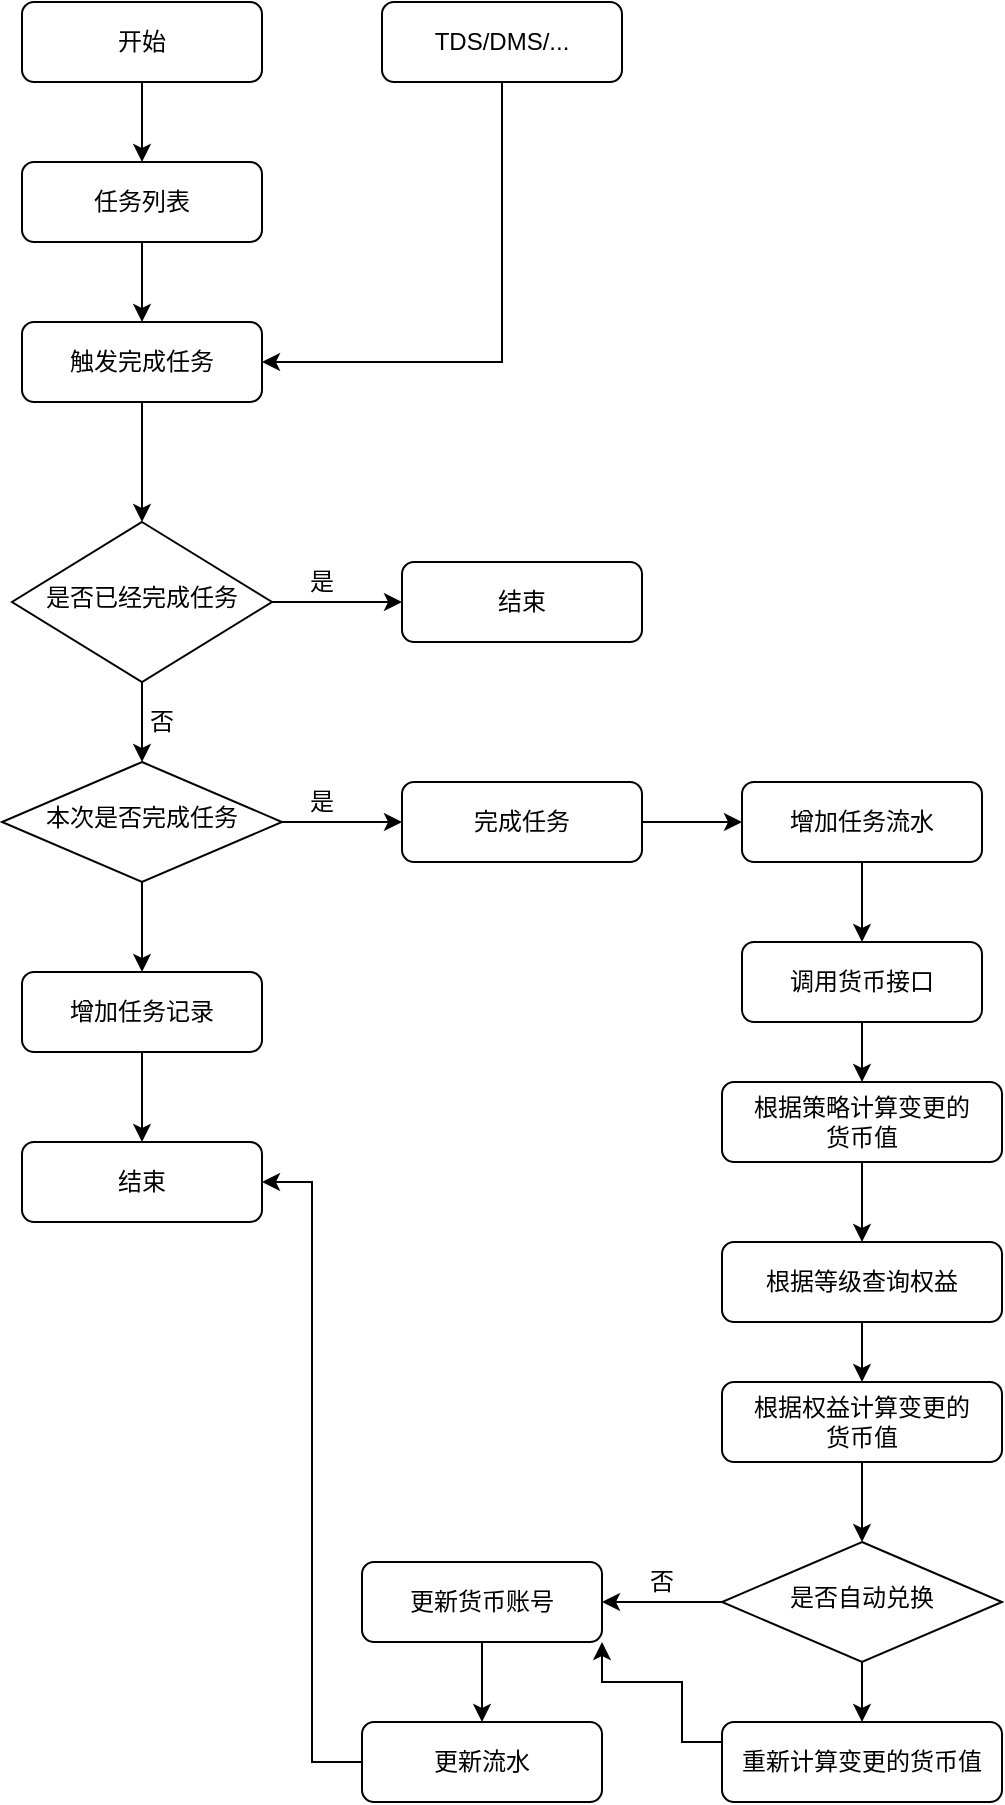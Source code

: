 <mxfile version="17.4.6" type="github">
  <diagram id="C5RBs43oDa-KdzZeNtuy" name="Page-1">
    <mxGraphModel dx="1673" dy="896" grid="1" gridSize="10" guides="1" tooltips="1" connect="1" arrows="1" fold="1" page="1" pageScale="1" pageWidth="827" pageHeight="1169" math="0" shadow="0">
      <root>
        <mxCell id="WIyWlLk6GJQsqaUBKTNV-0" />
        <mxCell id="WIyWlLk6GJQsqaUBKTNV-1" parent="WIyWlLk6GJQsqaUBKTNV-0" />
        <mxCell id="LnmDI0T7J5EPWz0-DdbC-1" style="edgeStyle=orthogonalEdgeStyle;rounded=0;orthogonalLoop=1;jettySize=auto;html=1;exitX=0.5;exitY=1;exitDx=0;exitDy=0;entryX=0.5;entryY=0;entryDx=0;entryDy=0;" edge="1" parent="WIyWlLk6GJQsqaUBKTNV-1" source="WIyWlLk6GJQsqaUBKTNV-3" target="LnmDI0T7J5EPWz0-DdbC-0">
          <mxGeometry relative="1" as="geometry" />
        </mxCell>
        <mxCell id="WIyWlLk6GJQsqaUBKTNV-3" value="开始" style="rounded=1;whiteSpace=wrap;html=1;fontSize=12;glass=0;strokeWidth=1;shadow=0;" parent="WIyWlLk6GJQsqaUBKTNV-1" vertex="1">
          <mxGeometry x="160" y="80" width="120" height="40" as="geometry" />
        </mxCell>
        <mxCell id="LnmDI0T7J5EPWz0-DdbC-6" style="edgeStyle=orthogonalEdgeStyle;rounded=0;orthogonalLoop=1;jettySize=auto;html=1;exitX=0.5;exitY=1;exitDx=0;exitDy=0;entryX=0.5;entryY=0;entryDx=0;entryDy=0;" edge="1" parent="WIyWlLk6GJQsqaUBKTNV-1" source="LnmDI0T7J5EPWz0-DdbC-0" target="LnmDI0T7J5EPWz0-DdbC-7">
          <mxGeometry relative="1" as="geometry">
            <mxPoint x="220" y="220" as="targetPoint" />
          </mxGeometry>
        </mxCell>
        <mxCell id="LnmDI0T7J5EPWz0-DdbC-0" value="任务列表" style="rounded=1;whiteSpace=wrap;html=1;fontSize=12;glass=0;strokeWidth=1;shadow=0;" vertex="1" parent="WIyWlLk6GJQsqaUBKTNV-1">
          <mxGeometry x="160" y="160" width="120" height="40" as="geometry" />
        </mxCell>
        <mxCell id="LnmDI0T7J5EPWz0-DdbC-5" style="edgeStyle=orthogonalEdgeStyle;rounded=0;orthogonalLoop=1;jettySize=auto;html=1;exitX=0.5;exitY=1;exitDx=0;exitDy=0;entryX=1;entryY=0.5;entryDx=0;entryDy=0;" edge="1" parent="WIyWlLk6GJQsqaUBKTNV-1" source="LnmDI0T7J5EPWz0-DdbC-3" target="LnmDI0T7J5EPWz0-DdbC-7">
          <mxGeometry relative="1" as="geometry">
            <mxPoint x="400" y="170" as="targetPoint" />
          </mxGeometry>
        </mxCell>
        <mxCell id="LnmDI0T7J5EPWz0-DdbC-3" value="TDS/DMS/..." style="rounded=1;whiteSpace=wrap;html=1;fontSize=12;glass=0;strokeWidth=1;shadow=0;" vertex="1" parent="WIyWlLk6GJQsqaUBKTNV-1">
          <mxGeometry x="340" y="80" width="120" height="40" as="geometry" />
        </mxCell>
        <mxCell id="LnmDI0T7J5EPWz0-DdbC-9" style="edgeStyle=orthogonalEdgeStyle;rounded=0;orthogonalLoop=1;jettySize=auto;html=1;exitX=0.5;exitY=1;exitDx=0;exitDy=0;entryX=0.5;entryY=0;entryDx=0;entryDy=0;" edge="1" parent="WIyWlLk6GJQsqaUBKTNV-1" source="LnmDI0T7J5EPWz0-DdbC-7">
          <mxGeometry relative="1" as="geometry">
            <mxPoint x="220" y="340" as="targetPoint" />
          </mxGeometry>
        </mxCell>
        <mxCell id="LnmDI0T7J5EPWz0-DdbC-7" value="触发完成任务" style="rounded=1;whiteSpace=wrap;html=1;fontSize=12;glass=0;strokeWidth=1;shadow=0;" vertex="1" parent="WIyWlLk6GJQsqaUBKTNV-1">
          <mxGeometry x="160" y="240" width="120" height="40" as="geometry" />
        </mxCell>
        <mxCell id="LnmDI0T7J5EPWz0-DdbC-13" style="edgeStyle=orthogonalEdgeStyle;rounded=0;orthogonalLoop=1;jettySize=auto;html=1;exitX=1;exitY=0.5;exitDx=0;exitDy=0;entryX=0;entryY=0.5;entryDx=0;entryDy=0;" edge="1" parent="WIyWlLk6GJQsqaUBKTNV-1" source="LnmDI0T7J5EPWz0-DdbC-12" target="LnmDI0T7J5EPWz0-DdbC-14">
          <mxGeometry relative="1" as="geometry">
            <mxPoint x="330" y="380" as="targetPoint" />
          </mxGeometry>
        </mxCell>
        <mxCell id="LnmDI0T7J5EPWz0-DdbC-20" value="" style="edgeStyle=orthogonalEdgeStyle;rounded=0;orthogonalLoop=1;jettySize=auto;html=1;entryX=0.5;entryY=0;entryDx=0;entryDy=0;" edge="1" parent="WIyWlLk6GJQsqaUBKTNV-1" source="LnmDI0T7J5EPWz0-DdbC-12" target="LnmDI0T7J5EPWz0-DdbC-23">
          <mxGeometry relative="1" as="geometry">
            <mxPoint x="220" y="460" as="targetPoint" />
          </mxGeometry>
        </mxCell>
        <mxCell id="LnmDI0T7J5EPWz0-DdbC-12" value="是否已经完成任务" style="rhombus;whiteSpace=wrap;html=1;shadow=0;fontFamily=Helvetica;fontSize=12;align=center;strokeWidth=1;spacing=6;spacingTop=-4;" vertex="1" parent="WIyWlLk6GJQsqaUBKTNV-1">
          <mxGeometry x="155" y="340" width="130" height="80" as="geometry" />
        </mxCell>
        <mxCell id="LnmDI0T7J5EPWz0-DdbC-14" value="结束" style="rounded=1;whiteSpace=wrap;html=1;fontSize=12;glass=0;strokeWidth=1;shadow=0;" vertex="1" parent="WIyWlLk6GJQsqaUBKTNV-1">
          <mxGeometry x="350" y="360" width="120" height="40" as="geometry" />
        </mxCell>
        <mxCell id="LnmDI0T7J5EPWz0-DdbC-15" value="是" style="text;html=1;strokeColor=none;fillColor=none;align=center;verticalAlign=middle;whiteSpace=wrap;rounded=0;" vertex="1" parent="WIyWlLk6GJQsqaUBKTNV-1">
          <mxGeometry x="290" y="360" width="40" height="20" as="geometry" />
        </mxCell>
        <mxCell id="LnmDI0T7J5EPWz0-DdbC-21" value="否" style="text;html=1;strokeColor=none;fillColor=none;align=center;verticalAlign=middle;whiteSpace=wrap;rounded=0;" vertex="1" parent="WIyWlLk6GJQsqaUBKTNV-1">
          <mxGeometry x="220" y="430" width="20" height="20" as="geometry" />
        </mxCell>
        <mxCell id="LnmDI0T7J5EPWz0-DdbC-26" value="" style="edgeStyle=orthogonalEdgeStyle;rounded=0;orthogonalLoop=1;jettySize=auto;html=1;" edge="1" parent="WIyWlLk6GJQsqaUBKTNV-1" source="LnmDI0T7J5EPWz0-DdbC-23" target="LnmDI0T7J5EPWz0-DdbC-25">
          <mxGeometry relative="1" as="geometry" />
        </mxCell>
        <mxCell id="LnmDI0T7J5EPWz0-DdbC-41" style="edgeStyle=orthogonalEdgeStyle;rounded=0;orthogonalLoop=1;jettySize=auto;html=1;exitX=0.5;exitY=1;exitDx=0;exitDy=0;entryX=0.5;entryY=0;entryDx=0;entryDy=0;" edge="1" parent="WIyWlLk6GJQsqaUBKTNV-1" source="LnmDI0T7J5EPWz0-DdbC-23" target="LnmDI0T7J5EPWz0-DdbC-38">
          <mxGeometry relative="1" as="geometry" />
        </mxCell>
        <mxCell id="LnmDI0T7J5EPWz0-DdbC-23" value="本次是否完成任务" style="rhombus;whiteSpace=wrap;html=1;shadow=0;fontFamily=Helvetica;fontSize=12;align=center;strokeWidth=1;spacing=6;spacingTop=-4;" vertex="1" parent="WIyWlLk6GJQsqaUBKTNV-1">
          <mxGeometry x="150" y="460" width="140" height="60" as="geometry" />
        </mxCell>
        <mxCell id="LnmDI0T7J5EPWz0-DdbC-31" value="" style="edgeStyle=orthogonalEdgeStyle;rounded=0;orthogonalLoop=1;jettySize=auto;html=1;" edge="1" parent="WIyWlLk6GJQsqaUBKTNV-1" source="LnmDI0T7J5EPWz0-DdbC-25" target="LnmDI0T7J5EPWz0-DdbC-30">
          <mxGeometry relative="1" as="geometry" />
        </mxCell>
        <mxCell id="LnmDI0T7J5EPWz0-DdbC-25" value="完成任务" style="rounded=1;whiteSpace=wrap;html=1;fontSize=12;glass=0;strokeWidth=1;shadow=0;" vertex="1" parent="WIyWlLk6GJQsqaUBKTNV-1">
          <mxGeometry x="350" y="470" width="120" height="40" as="geometry" />
        </mxCell>
        <mxCell id="LnmDI0T7J5EPWz0-DdbC-28" value="是" style="text;html=1;strokeColor=none;fillColor=none;align=center;verticalAlign=middle;whiteSpace=wrap;rounded=0;" vertex="1" parent="WIyWlLk6GJQsqaUBKTNV-1">
          <mxGeometry x="290" y="470" width="40" height="20" as="geometry" />
        </mxCell>
        <mxCell id="LnmDI0T7J5EPWz0-DdbC-60" style="edgeStyle=orthogonalEdgeStyle;rounded=0;orthogonalLoop=1;jettySize=auto;html=1;exitX=0.5;exitY=1;exitDx=0;exitDy=0;" edge="1" parent="WIyWlLk6GJQsqaUBKTNV-1" source="LnmDI0T7J5EPWz0-DdbC-30" target="LnmDI0T7J5EPWz0-DdbC-46">
          <mxGeometry relative="1" as="geometry" />
        </mxCell>
        <mxCell id="LnmDI0T7J5EPWz0-DdbC-30" value="增加任务流水" style="rounded=1;whiteSpace=wrap;html=1;fontSize=12;glass=0;strokeWidth=1;shadow=0;" vertex="1" parent="WIyWlLk6GJQsqaUBKTNV-1">
          <mxGeometry x="520" y="470" width="120" height="40" as="geometry" />
        </mxCell>
        <mxCell id="LnmDI0T7J5EPWz0-DdbC-42" style="edgeStyle=orthogonalEdgeStyle;rounded=0;orthogonalLoop=1;jettySize=auto;html=1;exitX=0.5;exitY=1;exitDx=0;exitDy=0;entryX=0.5;entryY=0;entryDx=0;entryDy=0;" edge="1" parent="WIyWlLk6GJQsqaUBKTNV-1" source="LnmDI0T7J5EPWz0-DdbC-38" target="LnmDI0T7J5EPWz0-DdbC-39">
          <mxGeometry relative="1" as="geometry" />
        </mxCell>
        <mxCell id="LnmDI0T7J5EPWz0-DdbC-38" value="增加任务记录" style="rounded=1;whiteSpace=wrap;html=1;fontSize=12;glass=0;strokeWidth=1;shadow=0;" vertex="1" parent="WIyWlLk6GJQsqaUBKTNV-1">
          <mxGeometry x="160" y="565" width="120" height="40" as="geometry" />
        </mxCell>
        <mxCell id="LnmDI0T7J5EPWz0-DdbC-39" value="结束" style="rounded=1;whiteSpace=wrap;html=1;fontSize=12;glass=0;strokeWidth=1;shadow=0;" vertex="1" parent="WIyWlLk6GJQsqaUBKTNV-1">
          <mxGeometry x="160" y="650" width="120" height="40" as="geometry" />
        </mxCell>
        <mxCell id="LnmDI0T7J5EPWz0-DdbC-73" style="edgeStyle=orthogonalEdgeStyle;rounded=0;orthogonalLoop=1;jettySize=auto;html=1;exitX=0.5;exitY=1;exitDx=0;exitDy=0;entryX=0.5;entryY=0;entryDx=0;entryDy=0;" edge="1" parent="WIyWlLk6GJQsqaUBKTNV-1" source="LnmDI0T7J5EPWz0-DdbC-44" target="LnmDI0T7J5EPWz0-DdbC-52">
          <mxGeometry relative="1" as="geometry" />
        </mxCell>
        <mxCell id="LnmDI0T7J5EPWz0-DdbC-44" value="根据策略计算变更的&lt;br&gt;货币值" style="rounded=1;whiteSpace=wrap;html=1;fontSize=12;glass=0;strokeWidth=1;shadow=0;" vertex="1" parent="WIyWlLk6GJQsqaUBKTNV-1">
          <mxGeometry x="510" y="620" width="140" height="40" as="geometry" />
        </mxCell>
        <mxCell id="LnmDI0T7J5EPWz0-DdbC-68" value="" style="edgeStyle=orthogonalEdgeStyle;rounded=0;orthogonalLoop=1;jettySize=auto;html=1;" edge="1" parent="WIyWlLk6GJQsqaUBKTNV-1" source="LnmDI0T7J5EPWz0-DdbC-46" target="LnmDI0T7J5EPWz0-DdbC-44">
          <mxGeometry relative="1" as="geometry" />
        </mxCell>
        <mxCell id="LnmDI0T7J5EPWz0-DdbC-46" value="调用货币接口" style="rounded=1;whiteSpace=wrap;html=1;fontSize=12;glass=0;strokeWidth=1;shadow=0;" vertex="1" parent="WIyWlLk6GJQsqaUBKTNV-1">
          <mxGeometry x="520" y="550" width="120" height="40" as="geometry" />
        </mxCell>
        <mxCell id="LnmDI0T7J5EPWz0-DdbC-66" value="" style="edgeStyle=orthogonalEdgeStyle;rounded=0;orthogonalLoop=1;jettySize=auto;html=1;" edge="1" parent="WIyWlLk6GJQsqaUBKTNV-1" source="LnmDI0T7J5EPWz0-DdbC-52" target="LnmDI0T7J5EPWz0-DdbC-64">
          <mxGeometry relative="1" as="geometry" />
        </mxCell>
        <mxCell id="LnmDI0T7J5EPWz0-DdbC-52" value="根据等级查询权益" style="rounded=1;whiteSpace=wrap;html=1;fontSize=12;glass=0;strokeWidth=1;shadow=0;" vertex="1" parent="WIyWlLk6GJQsqaUBKTNV-1">
          <mxGeometry x="510" y="700" width="140" height="40" as="geometry" />
        </mxCell>
        <mxCell id="LnmDI0T7J5EPWz0-DdbC-74" style="edgeStyle=orthogonalEdgeStyle;rounded=0;orthogonalLoop=1;jettySize=auto;html=1;exitX=0.5;exitY=1;exitDx=0;exitDy=0;" edge="1" parent="WIyWlLk6GJQsqaUBKTNV-1" source="LnmDI0T7J5EPWz0-DdbC-64">
          <mxGeometry relative="1" as="geometry">
            <mxPoint x="580" y="850" as="targetPoint" />
          </mxGeometry>
        </mxCell>
        <mxCell id="LnmDI0T7J5EPWz0-DdbC-64" value="根据权益计算变更的&lt;br&gt;货币值" style="rounded=1;whiteSpace=wrap;html=1;fontSize=12;glass=0;strokeWidth=1;shadow=0;" vertex="1" parent="WIyWlLk6GJQsqaUBKTNV-1">
          <mxGeometry x="510" y="770" width="140" height="40" as="geometry" />
        </mxCell>
        <mxCell id="LnmDI0T7J5EPWz0-DdbC-79" style="edgeStyle=orthogonalEdgeStyle;rounded=0;orthogonalLoop=1;jettySize=auto;html=1;exitX=0;exitY=0.5;exitDx=0;exitDy=0;entryX=1;entryY=0.5;entryDx=0;entryDy=0;" edge="1" parent="WIyWlLk6GJQsqaUBKTNV-1" source="LnmDI0T7J5EPWz0-DdbC-75" target="LnmDI0T7J5EPWz0-DdbC-78">
          <mxGeometry relative="1" as="geometry" />
        </mxCell>
        <mxCell id="LnmDI0T7J5EPWz0-DdbC-86" value="" style="edgeStyle=orthogonalEdgeStyle;rounded=0;orthogonalLoop=1;jettySize=auto;html=1;" edge="1" parent="WIyWlLk6GJQsqaUBKTNV-1" source="LnmDI0T7J5EPWz0-DdbC-75" target="LnmDI0T7J5EPWz0-DdbC-83">
          <mxGeometry relative="1" as="geometry" />
        </mxCell>
        <mxCell id="LnmDI0T7J5EPWz0-DdbC-75" value="是否自动兑换" style="rhombus;whiteSpace=wrap;html=1;shadow=0;fontFamily=Helvetica;fontSize=12;align=center;strokeWidth=1;spacing=6;spacingTop=-4;" vertex="1" parent="WIyWlLk6GJQsqaUBKTNV-1">
          <mxGeometry x="510" y="850" width="140" height="60" as="geometry" />
        </mxCell>
        <mxCell id="LnmDI0T7J5EPWz0-DdbC-81" value="" style="edgeStyle=orthogonalEdgeStyle;rounded=0;orthogonalLoop=1;jettySize=auto;html=1;" edge="1" parent="WIyWlLk6GJQsqaUBKTNV-1" source="LnmDI0T7J5EPWz0-DdbC-78" target="LnmDI0T7J5EPWz0-DdbC-80">
          <mxGeometry relative="1" as="geometry" />
        </mxCell>
        <mxCell id="LnmDI0T7J5EPWz0-DdbC-78" value="更新货币账号" style="rounded=1;whiteSpace=wrap;html=1;fontSize=12;glass=0;strokeWidth=1;shadow=0;" vertex="1" parent="WIyWlLk6GJQsqaUBKTNV-1">
          <mxGeometry x="330" y="860" width="120" height="40" as="geometry" />
        </mxCell>
        <mxCell id="LnmDI0T7J5EPWz0-DdbC-85" style="edgeStyle=orthogonalEdgeStyle;rounded=0;orthogonalLoop=1;jettySize=auto;html=1;entryX=1;entryY=0.5;entryDx=0;entryDy=0;" edge="1" parent="WIyWlLk6GJQsqaUBKTNV-1" source="LnmDI0T7J5EPWz0-DdbC-80" target="LnmDI0T7J5EPWz0-DdbC-39">
          <mxGeometry relative="1" as="geometry" />
        </mxCell>
        <mxCell id="LnmDI0T7J5EPWz0-DdbC-80" value="更新流水" style="rounded=1;whiteSpace=wrap;html=1;fontSize=12;glass=0;strokeWidth=1;shadow=0;" vertex="1" parent="WIyWlLk6GJQsqaUBKTNV-1">
          <mxGeometry x="330" y="940" width="120" height="40" as="geometry" />
        </mxCell>
        <mxCell id="LnmDI0T7J5EPWz0-DdbC-82" value="否" style="text;html=1;strokeColor=none;fillColor=none;align=center;verticalAlign=middle;whiteSpace=wrap;rounded=0;" vertex="1" parent="WIyWlLk6GJQsqaUBKTNV-1">
          <mxGeometry x="470" y="860" width="20" height="20" as="geometry" />
        </mxCell>
        <mxCell id="LnmDI0T7J5EPWz0-DdbC-87" style="edgeStyle=orthogonalEdgeStyle;rounded=0;orthogonalLoop=1;jettySize=auto;html=1;exitX=0;exitY=0.25;exitDx=0;exitDy=0;entryX=1;entryY=1;entryDx=0;entryDy=0;" edge="1" parent="WIyWlLk6GJQsqaUBKTNV-1" source="LnmDI0T7J5EPWz0-DdbC-83" target="LnmDI0T7J5EPWz0-DdbC-78">
          <mxGeometry relative="1" as="geometry">
            <Array as="points">
              <mxPoint x="490" y="950" />
              <mxPoint x="490" y="920" />
              <mxPoint x="450" y="920" />
            </Array>
          </mxGeometry>
        </mxCell>
        <mxCell id="LnmDI0T7J5EPWz0-DdbC-83" value="重新计算变更的货币值" style="rounded=1;whiteSpace=wrap;html=1;fontSize=12;glass=0;strokeWidth=1;shadow=0;" vertex="1" parent="WIyWlLk6GJQsqaUBKTNV-1">
          <mxGeometry x="510" y="940" width="140" height="40" as="geometry" />
        </mxCell>
      </root>
    </mxGraphModel>
  </diagram>
</mxfile>
